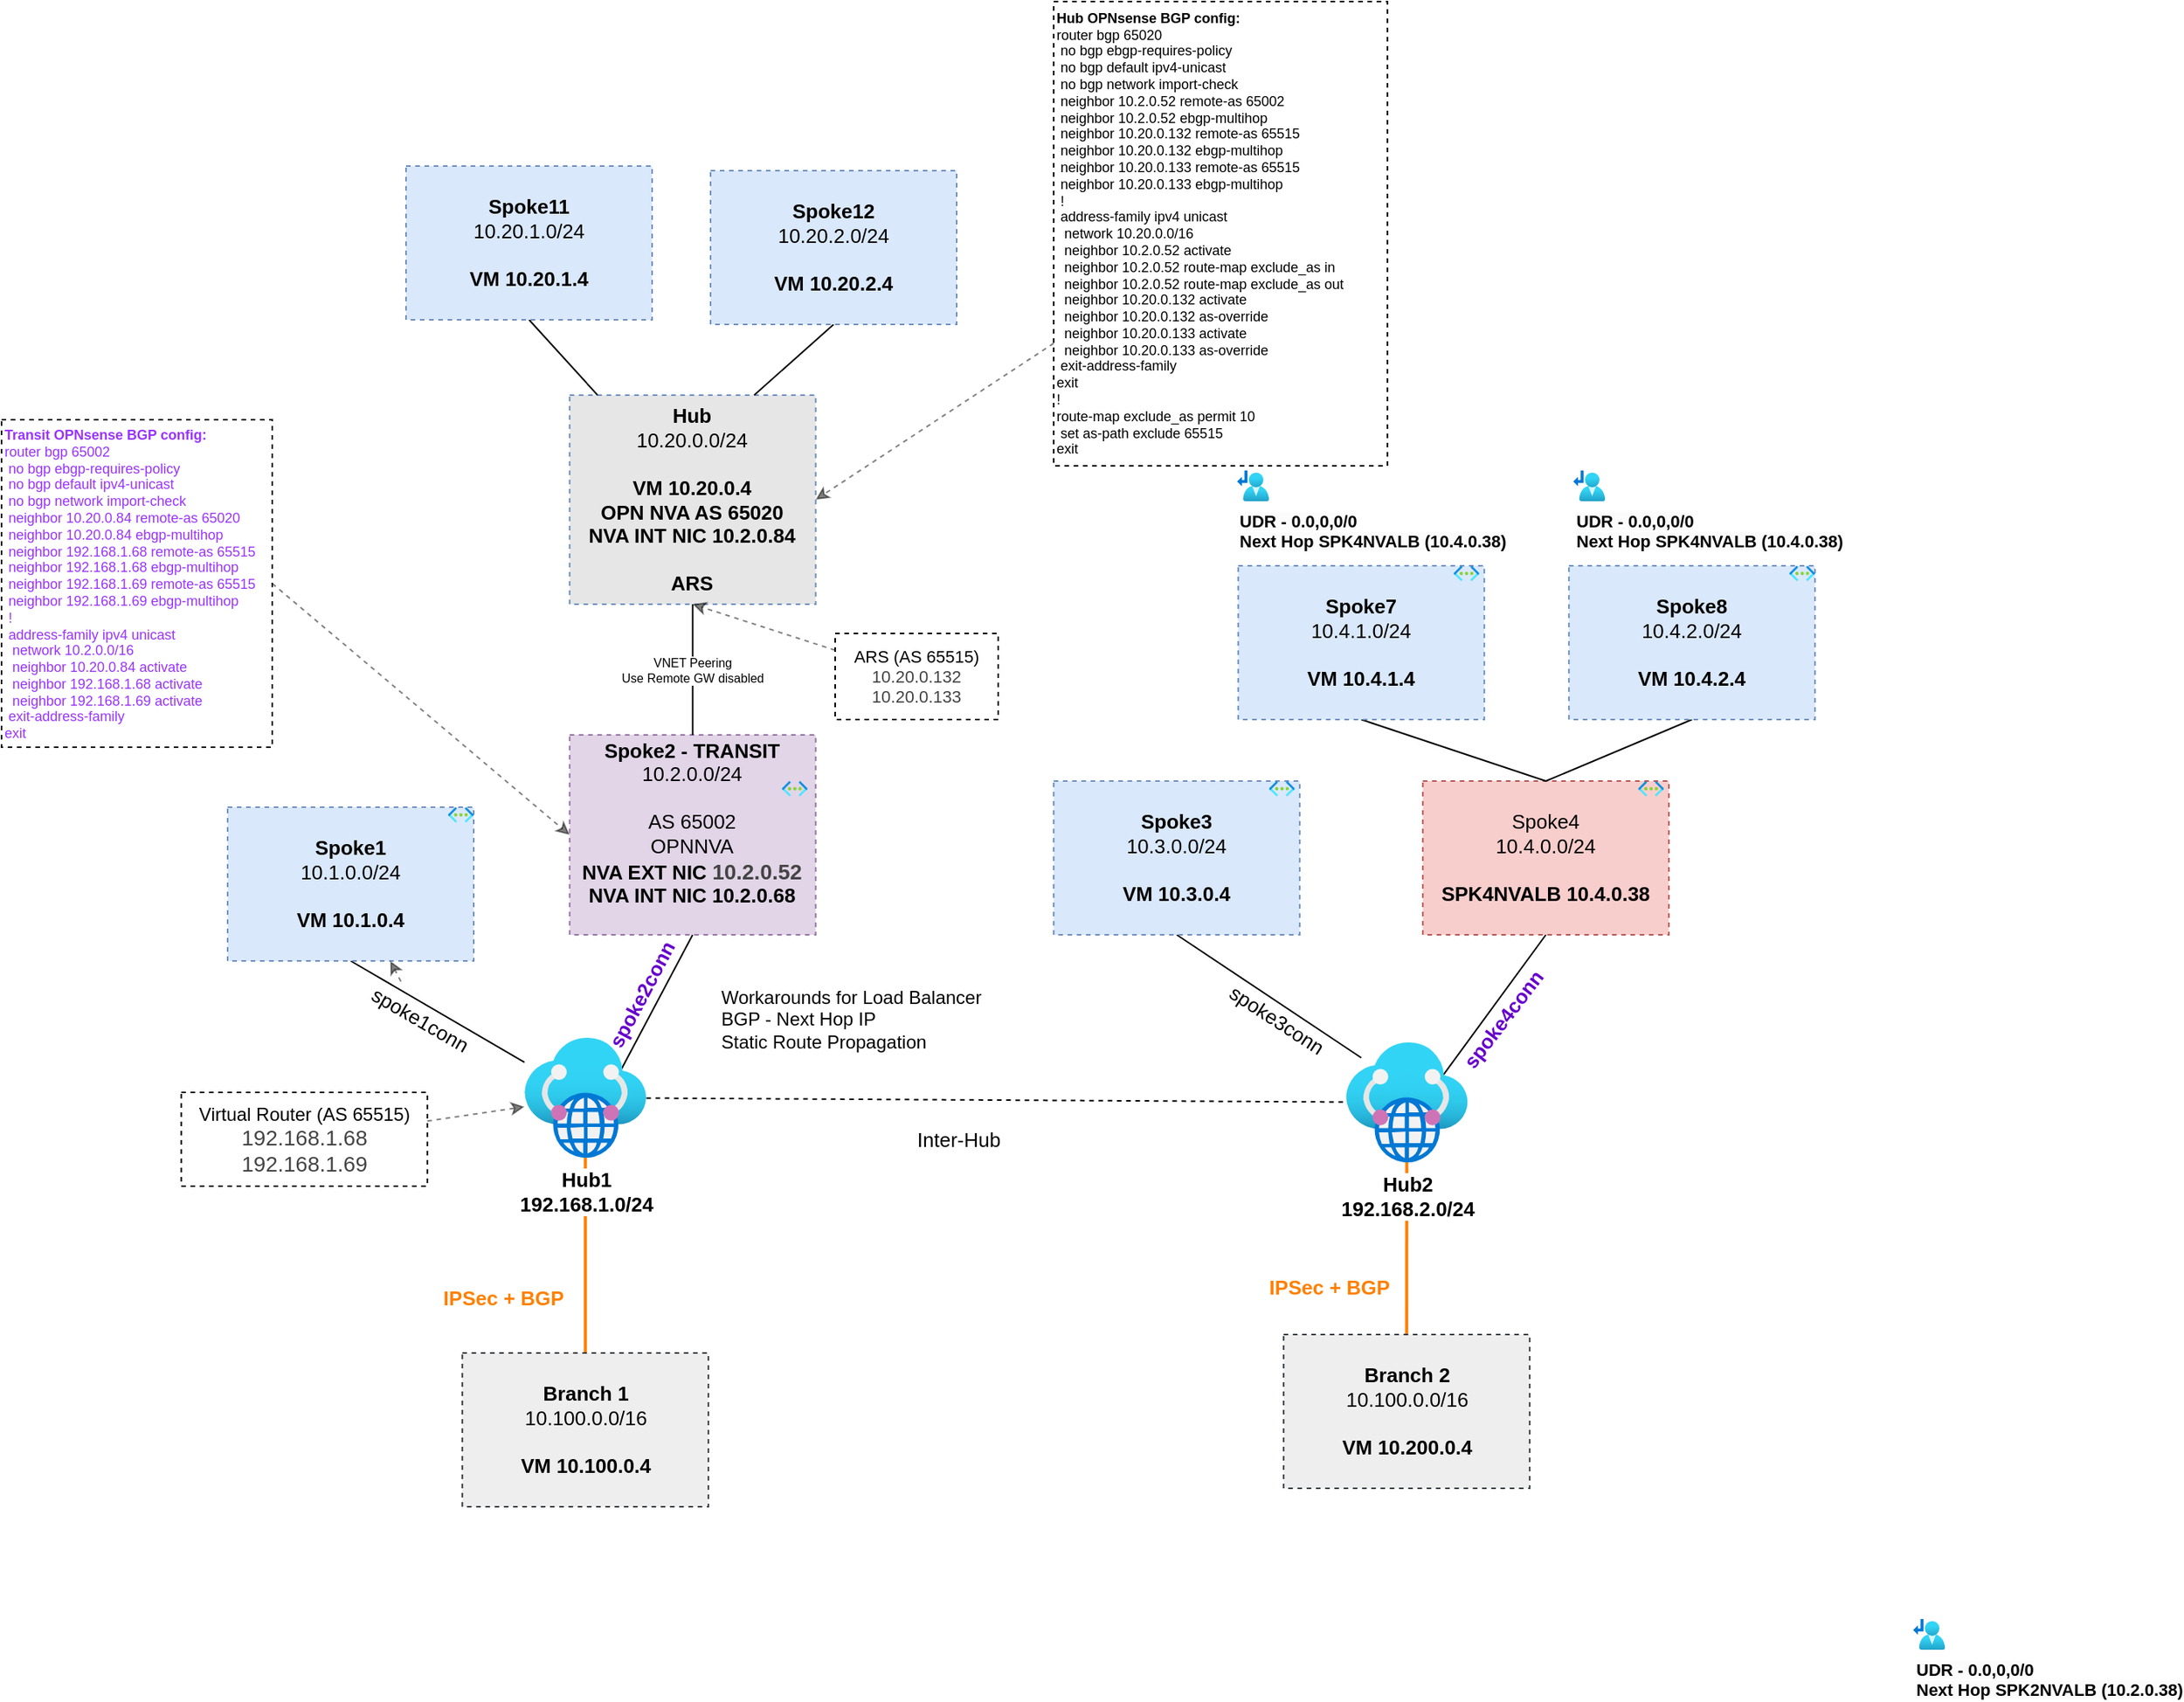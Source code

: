 <mxfile>
    <diagram id="EYUW9VS5qTlCsF7O1JQ7" name="Page-1">
        <mxGraphModel dx="1020" dy="970" grid="0" gridSize="10" guides="1" tooltips="1" connect="1" arrows="1" fold="1" page="0" pageScale="1" pageWidth="850" pageHeight="1100" background="#ffffff" math="0" shadow="0">
            <root>
                <mxCell id="0"/>
                <mxCell id="1" parent="0"/>
                <mxCell id="2" style="edgeStyle=none;html=1;exitX=0.5;exitY=1;exitDx=0;exitDy=0;endArrow=none;endFill=0;fontSize=13;" parent="1" source="3" edge="1" target="17">
                    <mxGeometry relative="1" as="geometry">
                        <mxPoint x="397" y="505" as="targetPoint"/>
                    </mxGeometry>
                </mxCell>
                <mxCell id="3" value="&lt;b style=&quot;font-size: 13px;&quot;&gt;Spoke1&lt;/b&gt;&lt;br style=&quot;font-size: 13px;&quot;&gt;10.1.0.0/24&lt;br style=&quot;font-size: 13px;&quot;&gt;&lt;br style=&quot;font-size: 13px;&quot;&gt;&lt;b style=&quot;font-size: 13px;&quot;&gt;VM 10.1.0.4&lt;/b&gt;" style="whiteSpace=wrap;html=1;fillColor=#dae8fc;strokeColor=#6c8ebf;dashed=1;fontSize=13;" parent="1" vertex="1">
                    <mxGeometry x="204" y="339" width="160" height="100" as="geometry"/>
                </mxCell>
                <mxCell id="4" value="" style="aspect=fixed;html=1;points=[];align=center;image;fontSize=13;image=img/lib/azure2/networking/Virtual_Networks.svg;dashed=1;" parent="1" vertex="1">
                    <mxGeometry x="347.25" y="339" width="16.75" height="10" as="geometry"/>
                </mxCell>
                <mxCell id="5" style="edgeStyle=none;html=1;exitX=0.5;exitY=1;exitDx=0;exitDy=0;entryX=0.769;entryY=0.313;entryDx=0;entryDy=0;entryPerimeter=0;endArrow=none;endFill=0;fontSize=13;" parent="1" source="6" target="17" edge="1">
                    <mxGeometry relative="1" as="geometry"/>
                </mxCell>
                <mxCell id="6" value="&lt;b style=&quot;font-size: 13px;&quot;&gt;Spoke2 - TRANSIT&lt;/b&gt;&lt;br style=&quot;font-size: 13px;&quot;&gt;10.2.0.0/24&lt;br&gt;&lt;br&gt;AS 65002&lt;br&gt;OPNNVA&lt;br&gt;&lt;b style=&quot;font-size: 13px;&quot;&gt;NVA EXT NIC&amp;nbsp;&lt;/b&gt;&lt;span style=&quot;color: rgb(68, 68, 68); font-size: 14px; text-align: left;&quot;&gt;&lt;b&gt;10.2.0.52&lt;/b&gt;&lt;/span&gt;&lt;b style=&quot;font-size: 13px;&quot;&gt;&lt;br&gt;NVA INT NIC 10.2.0.68&lt;br&gt;&lt;br&gt;&lt;/b&gt;" style="whiteSpace=wrap;html=1;fillColor=#e1d5e7;strokeColor=#9673a6;dashed=1;fontSize=13;fontFamily=Helvetica;" parent="1" vertex="1">
                    <mxGeometry x="426.35" y="292" width="160" height="130" as="geometry"/>
                </mxCell>
                <mxCell id="7" value="" style="aspect=fixed;html=1;points=[];align=center;image;fontSize=13;image=img/lib/azure2/networking/Virtual_Networks.svg;dashed=1;" parent="1" vertex="1">
                    <mxGeometry x="564.35" y="322" width="16.75" height="10" as="geometry"/>
                </mxCell>
                <mxCell id="8" value="VNET Peering&lt;br&gt;Use Remote GW disabled" style="edgeStyle=none;html=1;exitX=0.5;exitY=1;exitDx=0;exitDy=0;entryX=0.5;entryY=0;entryDx=0;entryDy=0;endArrow=none;endFill=0;fontSize=8;" parent="1" source="9" target="6" edge="1">
                    <mxGeometry relative="1" as="geometry"/>
                </mxCell>
                <mxCell id="9" value="&lt;b style=&quot;font-size: 13px;&quot;&gt;Hub&lt;/b&gt;&lt;br style=&quot;font-size: 13px;&quot;&gt;10.20.0.0/24&lt;br style=&quot;font-size: 13px;&quot;&gt;&lt;br style=&quot;font-size: 13px;&quot;&gt;&lt;b style=&quot;font-size: 13px;&quot;&gt;VM 10.20.0.4&lt;br&gt;OPN NVA AS 65020&lt;br&gt;&lt;/b&gt;&lt;b style=&quot;border-color: var(--border-color);&quot;&gt;NVA INT NIC 10.2.0.84&lt;/b&gt;&lt;b style=&quot;font-size: 13px;&quot;&gt;&lt;br&gt;&lt;br&gt;ARS&lt;br&gt;&lt;/b&gt;" style="whiteSpace=wrap;html=1;fillColor=#E6E6E6;strokeColor=#6c8ebf;dashed=1;fontSize=13;" parent="1" vertex="1">
                    <mxGeometry x="426.35" y="71" width="160" height="136" as="geometry"/>
                </mxCell>
                <mxCell id="14" style="edgeStyle=none;html=1;endArrow=none;endFill=0;strokeColor=#FF8000;entryX=0.5;entryY=0;entryDx=0;entryDy=0;strokeWidth=2;fontSize=13;" parent="1" source="17" target="18" edge="1">
                    <mxGeometry relative="1" as="geometry">
                        <mxPoint x="407.35" y="652" as="targetPoint"/>
                    </mxGeometry>
                </mxCell>
                <mxCell id="15" value="IPSec + BGP" style="edgeLabel;html=1;align=center;verticalAlign=middle;resizable=0;points=[];fontStyle=1;fontColor=#FF8000;fontSize=13;" parent="14" vertex="1" connectable="0">
                    <mxGeometry x="0.367" y="-2" relative="1" as="geometry">
                        <mxPoint x="-52" y="4" as="offset"/>
                    </mxGeometry>
                </mxCell>
                <mxCell id="16" style="edgeStyle=none;html=1;strokeColor=#000000;fontColor=#FF8000;endArrow=none;endFill=0;dashed=1;fontSize=13;" parent="1" source="17" target="39" edge="1">
                    <mxGeometry relative="1" as="geometry"/>
                </mxCell>
                <mxCell id="17" value="&lt;b style=&quot;font-size: 13px;&quot;&gt;Hub1&lt;br style=&quot;font-size: 13px;&quot;&gt;192.168.1.0/24&lt;/b&gt;" style="aspect=fixed;html=1;points=[];align=center;image;fontSize=13;image=img/lib/azure2/networking/Virtual_WANs.svg;" parent="1" vertex="1">
                    <mxGeometry x="397" y="489" width="79.22" height="78" as="geometry"/>
                </mxCell>
                <mxCell id="18" value="&lt;b style=&quot;font-size: 13px;&quot;&gt;Branch 1&lt;/b&gt;&lt;br style=&quot;font-size: 13px;&quot;&gt;10.100.0.0/16&lt;br style=&quot;font-size: 13px;&quot;&gt;&lt;br style=&quot;font-size: 13px;&quot;&gt;&lt;b style=&quot;font-size: 13px;&quot;&gt;VM 10.100.0.4&lt;/b&gt;" style="whiteSpace=wrap;html=1;fillColor=#eeeeee;strokeColor=#36393d;dashed=1;fontSize=13;" parent="1" vertex="1">
                    <mxGeometry x="356.61" y="694" width="160" height="100" as="geometry"/>
                </mxCell>
                <mxCell id="68" value="" style="edgeStyle=none;html=1;dashed=1;fontFamily=Helvetica;fontSize=8;fontColor=#9933FF;opacity=50;" edge="1" parent="1" source="19" target="3">
                    <mxGeometry relative="1" as="geometry"/>
                </mxCell>
                <mxCell id="19" value="spoke1conn" style="text;html=1;align=center;verticalAlign=middle;resizable=0;points=[];autosize=1;strokeColor=none;fillColor=none;rotation=30;fontSize=13;" parent="1" vertex="1">
                    <mxGeometry x="284.35" y="462" width="90" height="30" as="geometry"/>
                </mxCell>
                <mxCell id="20" value="spoke2conn" style="text;html=1;align=center;verticalAlign=middle;resizable=0;points=[];autosize=1;strokeColor=none;fillColor=none;rotation=-62.1;fontColor=#6600CC;fontStyle=1;fontSize=13;" parent="1" vertex="1">
                    <mxGeometry x="423" y="446" width="100" height="30" as="geometry"/>
                </mxCell>
                <mxCell id="25" style="edgeStyle=none;html=1;exitX=0.5;exitY=1;exitDx=0;exitDy=0;endArrow=none;endFill=0;fontSize=13;" parent="1" source="26" edge="1">
                    <mxGeometry relative="1" as="geometry">
                        <mxPoint x="941.1" y="502" as="targetPoint"/>
                    </mxGeometry>
                </mxCell>
                <mxCell id="26" value="&lt;b style=&quot;font-size: 13px;&quot;&gt;Spoke3&lt;/b&gt;&lt;br style=&quot;font-size: 13px;&quot;&gt;10.3.0.0/24&lt;br style=&quot;font-size: 13px;&quot;&gt;&lt;br style=&quot;font-size: 13px;&quot;&gt;&lt;b style=&quot;font-size: 13px;&quot;&gt;VM 10.3.0.4&lt;/b&gt;" style="whiteSpace=wrap;html=1;fillColor=#dae8fc;strokeColor=#6c8ebf;dashed=1;fontSize=13;" parent="1" vertex="1">
                    <mxGeometry x="741.1" y="322" width="160" height="100" as="geometry"/>
                </mxCell>
                <mxCell id="27" value="" style="aspect=fixed;html=1;points=[];align=center;image;fontSize=13;image=img/lib/azure2/networking/Virtual_Networks.svg;dashed=1;" parent="1" vertex="1">
                    <mxGeometry x="881.1" y="322" width="16.75" height="10" as="geometry"/>
                </mxCell>
                <mxCell id="28" style="edgeStyle=none;html=1;exitX=0.5;exitY=1;exitDx=0;exitDy=0;entryX=0.769;entryY=0.313;entryDx=0;entryDy=0;entryPerimeter=0;endArrow=none;endFill=0;fontSize=13;" parent="1" source="29" target="39" edge="1">
                    <mxGeometry relative="1" as="geometry"/>
                </mxCell>
                <mxCell id="29" value="Spoke4&lt;br style=&quot;font-size: 13px;&quot;&gt;10.4.0.0/24&lt;br style=&quot;font-size: 13px;&quot;&gt;&lt;br style=&quot;font-size: 13px;&quot;&gt;&lt;b style=&quot;font-size: 13px;&quot;&gt;SPK4NVALB 10.4.0.38&lt;/b&gt;" style="whiteSpace=wrap;html=1;fillColor=#f8cecc;strokeColor=#b85450;dashed=1;fontSize=13;" parent="1" vertex="1">
                    <mxGeometry x="981.1" y="322" width="160" height="100" as="geometry"/>
                </mxCell>
                <mxCell id="30" value="" style="aspect=fixed;html=1;points=[];align=center;image;fontSize=13;image=img/lib/azure2/networking/Virtual_Networks.svg;dashed=1;" parent="1" vertex="1">
                    <mxGeometry x="1121.1" y="322" width="16.75" height="10" as="geometry"/>
                </mxCell>
                <mxCell id="31" style="edgeStyle=none;html=1;exitX=0.5;exitY=1;exitDx=0;exitDy=0;entryX=0.5;entryY=0;entryDx=0;entryDy=0;endArrow=none;endFill=0;fontSize=13;" parent="1" source="32" target="29" edge="1">
                    <mxGeometry relative="1" as="geometry"/>
                </mxCell>
                <mxCell id="32" value="&lt;b style=&quot;font-size: 13px;&quot;&gt;Spoke7&lt;/b&gt;&lt;br style=&quot;font-size: 13px;&quot;&gt;10.4.1.0/24&lt;br style=&quot;font-size: 13px;&quot;&gt;&lt;br style=&quot;font-size: 13px;&quot;&gt;&lt;b style=&quot;font-size: 13px;&quot;&gt;VM 10.4.1.4&lt;/b&gt;" style="whiteSpace=wrap;html=1;fillColor=#dae8fc;strokeColor=#6c8ebf;dashed=1;fontSize=13;" parent="1" vertex="1">
                    <mxGeometry x="861.1" y="182" width="160" height="100" as="geometry"/>
                </mxCell>
                <mxCell id="33" value="" style="aspect=fixed;html=1;points=[];align=center;image;fontSize=13;image=img/lib/azure2/networking/Virtual_Networks.svg;dashed=1;" parent="1" vertex="1">
                    <mxGeometry x="1001.1" y="182" width="16.75" height="10" as="geometry"/>
                </mxCell>
                <mxCell id="34" style="edgeStyle=none;html=1;exitX=0.5;exitY=1;exitDx=0;exitDy=0;endArrow=none;endFill=0;fontSize=13;" parent="1" source="35" edge="1">
                    <mxGeometry relative="1" as="geometry">
                        <mxPoint x="1061.1" y="322" as="targetPoint"/>
                    </mxGeometry>
                </mxCell>
                <mxCell id="35" value="&lt;b style=&quot;font-size: 13px;&quot;&gt;Spoke8&lt;/b&gt;&lt;br style=&quot;font-size: 13px;&quot;&gt;10.4.2.0/24&lt;br style=&quot;font-size: 13px;&quot;&gt;&lt;br style=&quot;font-size: 13px;&quot;&gt;&lt;b style=&quot;font-size: 13px;&quot;&gt;VM 10.4.2.4&lt;/b&gt;" style="whiteSpace=wrap;html=1;fillColor=#dae8fc;strokeColor=#6c8ebf;dashed=1;fontSize=13;" parent="1" vertex="1">
                    <mxGeometry x="1076.1" y="182" width="160" height="100" as="geometry"/>
                </mxCell>
                <mxCell id="36" value="" style="aspect=fixed;html=1;points=[];align=center;image;fontSize=13;image=img/lib/azure2/networking/Virtual_Networks.svg;dashed=1;" parent="1" vertex="1">
                    <mxGeometry x="1219.35" y="182" width="16.75" height="10" as="geometry"/>
                </mxCell>
                <mxCell id="37" style="edgeStyle=none;html=1;endArrow=none;endFill=0;strokeColor=#FF8000;entryX=0.5;entryY=0;entryDx=0;entryDy=0;strokeWidth=2;fontSize=13;" parent="1" source="39" target="40" edge="1">
                    <mxGeometry relative="1" as="geometry">
                        <mxPoint x="964.1" y="652" as="targetPoint"/>
                    </mxGeometry>
                </mxCell>
                <mxCell id="38" value="IPSec + BGP" style="edgeLabel;html=1;align=center;verticalAlign=middle;resizable=0;points=[];fontStyle=1;fontColor=#FF8000;fontSize=13;" parent="37" vertex="1" connectable="0">
                    <mxGeometry x="0.367" y="-2" relative="1" as="geometry">
                        <mxPoint x="-49" y="4" as="offset"/>
                    </mxGeometry>
                </mxCell>
                <mxCell id="39" value="&lt;b style=&quot;font-size: 13px;&quot;&gt;Hub2&lt;br style=&quot;font-size: 13px;&quot;&gt;192.168.2.0/24&lt;/b&gt;" style="aspect=fixed;html=1;points=[];align=center;image;fontSize=13;image=img/lib/azure2/networking/Virtual_WANs.svg;" parent="1" vertex="1">
                    <mxGeometry x="931.1" y="492" width="79.22" height="78" as="geometry"/>
                </mxCell>
                <mxCell id="40" value="&lt;b style=&quot;font-size: 13px;&quot;&gt;Branch 2&lt;/b&gt;&lt;br style=&quot;font-size: 13px;&quot;&gt;10.100.0.0/16&lt;br style=&quot;font-size: 13px;&quot;&gt;&lt;br style=&quot;font-size: 13px;&quot;&gt;&lt;b style=&quot;font-size: 13px;&quot;&gt;VM 10.200.0.4&lt;/b&gt;" style="whiteSpace=wrap;html=1;fillColor=#eeeeee;strokeColor=#36393d;dashed=1;fontSize=13;" parent="1" vertex="1">
                    <mxGeometry x="890.6" y="682" width="160" height="100" as="geometry"/>
                </mxCell>
                <mxCell id="41" value="spoke3conn" style="text;html=1;align=center;verticalAlign=middle;resizable=0;points=[];autosize=1;strokeColor=none;fillColor=none;rotation=33.1;fontSize=13;" parent="1" vertex="1">
                    <mxGeometry x="841.1" y="462" width="90" height="30" as="geometry"/>
                </mxCell>
                <mxCell id="42" value="spoke4conn" style="text;html=1;align=center;verticalAlign=middle;resizable=0;points=[];autosize=1;strokeColor=none;fillColor=none;rotation=-52.7;fontColor=#6600CC;fontStyle=1;fontSize=13;" parent="1" vertex="1">
                    <mxGeometry x="983.1" y="462" width="100" height="30" as="geometry"/>
                </mxCell>
                <mxCell id="47" value="Inter-Hub" style="text;html=1;align=center;verticalAlign=middle;resizable=0;points=[];autosize=1;strokeColor=none;fillColor=none;fontColor=#000000;fontSize=13;" parent="1" vertex="1">
                    <mxGeometry x="639.35" y="540" width="80" height="30" as="geometry"/>
                </mxCell>
                <mxCell id="48" value="&lt;span style=&quot;color: rgb(0, 0, 0); font-size: 11px; background-color: rgb(251, 251, 251);&quot;&gt;UDR - 0.0,0,0/0 &lt;br style=&quot;font-size: 11px;&quot;&gt;Next Hop&amp;nbsp;&lt;/span&gt;&lt;b style=&quot;border-color: var(--border-color); color: rgb(0, 0, 0); text-align: center; background-color: rgb(251, 251, 251);&quot;&gt;SPK2NVALB&amp;nbsp;&lt;/b&gt;&lt;span style=&quot;color: rgb(0, 0, 0); font-size: 11px; background-color: rgb(251, 251, 251);&quot;&gt;(&lt;/span&gt;&lt;span style=&quot;color: rgb(0, 0, 0); background-color: rgb(251, 251, 251);&quot;&gt;10.2.0.38&lt;/span&gt;&lt;span style=&quot;color: rgb(0, 0, 0); font-size: 11px; background-color: rgb(251, 251, 251);&quot;&gt;)&lt;/span&gt;" style="aspect=fixed;html=1;points=[];align=left;image;fontSize=11;image=img/lib/azure2/networking/Route_Tables.svg;fontColor=#FF8000;fontStyle=1" parent="1" vertex="1">
                    <mxGeometry x="1300" y="867" width="20.65" height="20" as="geometry"/>
                </mxCell>
                <mxCell id="50" value="&lt;span style=&quot;color: rgb(0, 0, 0); font-size: 11px; background-color: rgb(251, 251, 251);&quot;&gt;UDR - 0.0,0,0/0 &lt;br style=&quot;font-size: 11px;&quot;&gt;Next Hop&amp;nbsp;&lt;/span&gt;&lt;b style=&quot;border-color: var(--border-color); color: rgb(0, 0, 0); text-align: center; background-color: rgb(251, 251, 251);&quot;&gt;SPK4NVALB&amp;nbsp;&lt;/b&gt;&lt;span style=&quot;color: rgb(0, 0, 0); font-size: 11px; background-color: rgb(251, 251, 251);&quot;&gt;(10.4.0.38)&lt;/span&gt;" style="aspect=fixed;html=1;points=[];align=left;image;fontSize=11;image=img/lib/azure2/networking/Route_Tables.svg;fontColor=#FF8000;fontStyle=1" parent="1" vertex="1">
                    <mxGeometry x="860.45" y="120" width="20.65" height="20" as="geometry"/>
                </mxCell>
                <mxCell id="51" value="&lt;span style=&quot;color: rgb(0, 0, 0); font-size: 11px; background-color: rgb(251, 251, 251);&quot;&gt;UDR - 0.0,0,0/0 &lt;br style=&quot;font-size: 11px;&quot;&gt;Next Hop&amp;nbsp;&lt;/span&gt;&lt;b style=&quot;border-color: var(--border-color); color: rgb(0, 0, 0); text-align: center; background-color: rgb(251, 251, 251);&quot;&gt;SPK4NVALB&amp;nbsp;&lt;/b&gt;&lt;span style=&quot;color: rgb(0, 0, 0); font-size: 11px; background-color: rgb(251, 251, 251);&quot;&gt;(10.4.0.38)&lt;/span&gt;" style="aspect=fixed;html=1;points=[];align=left;image;fontSize=11;image=img/lib/azure2/networking/Route_Tables.svg;fontColor=#FF8000;fontStyle=1" parent="1" vertex="1">
                    <mxGeometry x="1079.0" y="120" width="20.65" height="20" as="geometry"/>
                </mxCell>
                <mxCell id="54" style="edgeStyle=none;html=1;endArrow=none;endFill=0;exitX=0.5;exitY=1;exitDx=0;exitDy=0;" parent="1" source="52" target="9" edge="1">
                    <mxGeometry relative="1" as="geometry"/>
                </mxCell>
                <mxCell id="52" value="&lt;b style=&quot;font-size: 13px;&quot;&gt;Spoke11&lt;/b&gt;&lt;br style=&quot;font-size: 13px;&quot;&gt;10.20.1.0/24&lt;br style=&quot;font-size: 13px;&quot;&gt;&lt;br style=&quot;font-size: 13px;&quot;&gt;&lt;b style=&quot;font-size: 13px;&quot;&gt;VM 10.20.1.4&lt;/b&gt;" style="whiteSpace=wrap;html=1;fillColor=#dae8fc;strokeColor=#6c8ebf;dashed=1;fontSize=13;" parent="1" vertex="1">
                    <mxGeometry x="320" y="-78" width="160" height="100" as="geometry"/>
                </mxCell>
                <mxCell id="55" style="edgeStyle=none;html=1;exitX=0.5;exitY=1;exitDx=0;exitDy=0;entryX=0.75;entryY=0;entryDx=0;entryDy=0;endArrow=none;endFill=0;" parent="1" source="53" target="9" edge="1">
                    <mxGeometry relative="1" as="geometry"/>
                </mxCell>
                <mxCell id="53" value="&lt;b style=&quot;font-size: 13px;&quot;&gt;Spoke12&lt;/b&gt;&lt;br style=&quot;font-size: 13px;&quot;&gt;10.20.2.0/24&lt;br style=&quot;font-size: 13px;&quot;&gt;&lt;br style=&quot;font-size: 13px;&quot;&gt;&lt;b style=&quot;font-size: 13px;&quot;&gt;VM 10.20.2.4&lt;/b&gt;" style="whiteSpace=wrap;html=1;fillColor=#dae8fc;strokeColor=#6c8ebf;dashed=1;fontSize=13;" parent="1" vertex="1">
                    <mxGeometry x="518" y="-75" width="160" height="100" as="geometry"/>
                </mxCell>
                <mxCell id="56" value="Workarounds for Load Balancer&lt;br&gt;BGP - Next Hop IP&lt;br&gt;Static Route Propagation" style="text;strokeColor=none;align=left;fillColor=none;html=1;verticalAlign=middle;whiteSpace=wrap;rounded=0;" parent="1" vertex="1">
                    <mxGeometry x="523" y="452.5" width="217" height="49" as="geometry"/>
                </mxCell>
                <mxCell id="60" style="edgeStyle=none;html=1;entryX=0.5;entryY=1;entryDx=0;entryDy=0;dashed=1;fontFamily=Helvetica;opacity=50;" edge="1" parent="1" source="57" target="9">
                    <mxGeometry relative="1" as="geometry"/>
                </mxCell>
                <mxCell id="57" value="ARS (AS 65515)&lt;br style=&quot;font-size: 11px;&quot;&gt;&lt;span style=&quot;color: rgb(68, 68, 68); font-size: 11px; text-align: left;&quot;&gt;10.20.0.132&lt;br style=&quot;font-size: 11px;&quot;&gt;&lt;/span&gt;&lt;span style=&quot;color: rgb(68, 68, 68); font-size: 11px; text-align: left;&quot;&gt;10.20.0.133&lt;/span&gt;" style="text;strokeColor=default;align=center;fillColor=none;html=1;verticalAlign=middle;whiteSpace=wrap;rounded=0;fontFamily=Helvetica;dashed=1;fontSize=11;" vertex="1" parent="1">
                    <mxGeometry x="599" y="226" width="106" height="56" as="geometry"/>
                </mxCell>
                <mxCell id="59" style="edgeStyle=none;html=1;fontFamily=Helvetica;dashed=1;opacity=50;" edge="1" parent="1" source="58" target="17">
                    <mxGeometry relative="1" as="geometry"/>
                </mxCell>
                <mxCell id="58" value="Virtual Router (AS 65515)&lt;br&gt;&lt;span style=&quot;color: rgb(68, 68, 68); font-size: 14px; text-align: left;&quot;&gt;192.168.1.68&lt;/span&gt;&lt;span style=&quot;color: rgb(68, 68, 68); font-size: 14px; text-align: left;&quot;&gt;&lt;br&gt;&lt;/span&gt;&lt;span style=&quot;color: rgb(68, 68, 68); font-size: 14px; text-align: left;&quot;&gt;192.168.1.69&lt;/span&gt;" style="text;strokeColor=default;align=center;fillColor=none;html=1;verticalAlign=middle;whiteSpace=wrap;rounded=0;fontFamily=Helvetica;fontStyle=0;dashed=1;" vertex="1" parent="1">
                    <mxGeometry x="173.85" y="524.5" width="160" height="61" as="geometry"/>
                </mxCell>
                <mxCell id="63" style="edgeStyle=none;html=1;entryX=0;entryY=0.5;entryDx=0;entryDy=0;dashed=1;fontFamily=Helvetica;fontSize=11;opacity=50;exitX=1;exitY=0.5;exitDx=0;exitDy=0;" edge="1" parent="1" source="62" target="6">
                    <mxGeometry relative="1" as="geometry"/>
                </mxCell>
                <mxCell id="62" value="&lt;div style=&quot;font-size: 9px;&quot;&gt;&lt;b&gt;Transit OPNsense BGP config:&lt;/b&gt;&lt;/div&gt;&lt;div style=&quot;font-size: 9px;&quot;&gt;&lt;span style=&quot;background-color: initial;&quot;&gt;router bgp 65002&lt;/span&gt;&lt;/div&gt;&lt;div style=&quot;font-size: 9px;&quot;&gt;&amp;nbsp;no bgp ebgp-requires-policy&lt;/div&gt;&lt;div style=&quot;font-size: 9px;&quot;&gt;&amp;nbsp;no bgp default ipv4-unicast&lt;/div&gt;&lt;div style=&quot;font-size: 9px;&quot;&gt;&amp;nbsp;no bgp network import-check&lt;/div&gt;&lt;div style=&quot;font-size: 9px;&quot;&gt;&amp;nbsp;neighbor 10.20.0.84 remote-as 65020&lt;/div&gt;&lt;div style=&quot;font-size: 9px;&quot;&gt;&amp;nbsp;neighbor 10.20.0.84 ebgp-multihop&lt;/div&gt;&lt;div style=&quot;font-size: 9px;&quot;&gt;&amp;nbsp;neighbor 192.168.1.68 remote-as 65515&lt;/div&gt;&lt;div style=&quot;font-size: 9px;&quot;&gt;&amp;nbsp;neighbor 192.168.1.68 ebgp-multihop&lt;/div&gt;&lt;div style=&quot;font-size: 9px;&quot;&gt;&amp;nbsp;neighbor 192.168.1.69 remote-as 65515&lt;/div&gt;&lt;div style=&quot;font-size: 9px;&quot;&gt;&amp;nbsp;neighbor 192.168.1.69 ebgp-multihop&lt;/div&gt;&lt;div style=&quot;font-size: 9px;&quot;&gt;&amp;nbsp;!&lt;/div&gt;&lt;div style=&quot;font-size: 9px;&quot;&gt;&amp;nbsp;address-family ipv4 unicast&lt;/div&gt;&lt;div style=&quot;font-size: 9px;&quot;&gt;&amp;nbsp; network 10.2.0.0/16&lt;/div&gt;&lt;div style=&quot;font-size: 9px;&quot;&gt;&amp;nbsp; neighbor 10.20.0.84 activate&lt;/div&gt;&lt;div style=&quot;font-size: 9px;&quot;&gt;&amp;nbsp; neighbor 192.168.1.68 activate&lt;/div&gt;&lt;div style=&quot;font-size: 9px;&quot;&gt;&amp;nbsp; neighbor 192.168.1.69 activate&lt;/div&gt;&lt;div style=&quot;font-size: 9px;&quot;&gt;&amp;nbsp;exit-address-family&lt;/div&gt;&lt;div style=&quot;font-size: 9px;&quot;&gt;exit&lt;/div&gt;" style="text;align=left;html=1;verticalAlign=middle;whiteSpace=wrap;rounded=0;dashed=1;fontFamily=Helvetica;fontSize=9;strokeColor=default;fontColor=#9933FF;" vertex="1" parent="1">
                    <mxGeometry x="57" y="87" width="176" height="213" as="geometry"/>
                </mxCell>
                <mxCell id="66" style="edgeStyle=none;html=1;entryX=1;entryY=0.5;entryDx=0;entryDy=0;dashed=1;fontFamily=Helvetica;fontSize=11;opacity=50;" edge="1" parent="1" source="65" target="9">
                    <mxGeometry relative="1" as="geometry"/>
                </mxCell>
                <mxCell id="65" value="&lt;div style=&quot;font-size: 9px;&quot;&gt;&lt;div&gt;&lt;b style=&quot;border-color: var(--border-color);&quot;&gt;Hub OPNsense BGP config:&lt;/b&gt;&lt;br&gt;&lt;/div&gt;&lt;div&gt;router bgp 65020&lt;/div&gt;&lt;div&gt;&amp;nbsp;no bgp ebgp-requires-policy&lt;/div&gt;&lt;div&gt;&amp;nbsp;no bgp default ipv4-unicast&lt;/div&gt;&lt;div&gt;&amp;nbsp;no bgp network import-check&lt;/div&gt;&lt;div&gt;&amp;nbsp;neighbor 10.2.0.52 remote-as 65002&lt;/div&gt;&lt;div&gt;&amp;nbsp;neighbor 10.2.0.52 ebgp-multihop&lt;/div&gt;&lt;div&gt;&amp;nbsp;neighbor 10.20.0.132 remote-as 65515&lt;/div&gt;&lt;div&gt;&amp;nbsp;neighbor 10.20.0.132 ebgp-multihop&lt;/div&gt;&lt;div&gt;&amp;nbsp;neighbor 10.20.0.133 remote-as 65515&lt;/div&gt;&lt;div&gt;&amp;nbsp;neighbor 10.20.0.133 ebgp-multihop&lt;/div&gt;&lt;div&gt;&amp;nbsp;!&lt;/div&gt;&lt;div&gt;&amp;nbsp;address-family ipv4 unicast&lt;/div&gt;&lt;div&gt;&amp;nbsp; network 10.20.0.0/16&lt;/div&gt;&lt;div&gt;&amp;nbsp; neighbor 10.2.0.52 activate&lt;/div&gt;&lt;div&gt;&amp;nbsp; neighbor 10.2.0.52 route-map exclude_as in&lt;/div&gt;&lt;div&gt;&amp;nbsp; neighbor 10.2.0.52 route-map exclude_as out&lt;/div&gt;&lt;div&gt;&amp;nbsp; neighbor 10.20.0.132 activate&lt;/div&gt;&lt;div&gt;&amp;nbsp; neighbor 10.20.0.132 as-override&lt;/div&gt;&lt;div&gt;&amp;nbsp; neighbor 10.20.0.133 activate&lt;/div&gt;&lt;div&gt;&amp;nbsp; neighbor 10.20.0.133 as-override&lt;/div&gt;&lt;div&gt;&amp;nbsp;exit-address-family&lt;/div&gt;&lt;div&gt;exit&lt;/div&gt;&lt;div&gt;!&lt;/div&gt;&lt;div&gt;route-map exclude_as permit 10&lt;/div&gt;&lt;div&gt;&lt;span style=&quot;background-color: initial;&quot;&gt;&amp;nbsp;set as-path exclude 65515&lt;/span&gt;&lt;br&gt;&lt;/div&gt;&lt;div&gt;exit&lt;/div&gt;&lt;/div&gt;" style="text;align=left;html=1;verticalAlign=middle;whiteSpace=wrap;rounded=0;dashed=1;fontFamily=Helvetica;fontSize=9;strokeColor=default;" vertex="1" parent="1">
                    <mxGeometry x="741.1" y="-185" width="217" height="302" as="geometry"/>
                </mxCell>
            </root>
        </mxGraphModel>
    </diagram>
</mxfile>